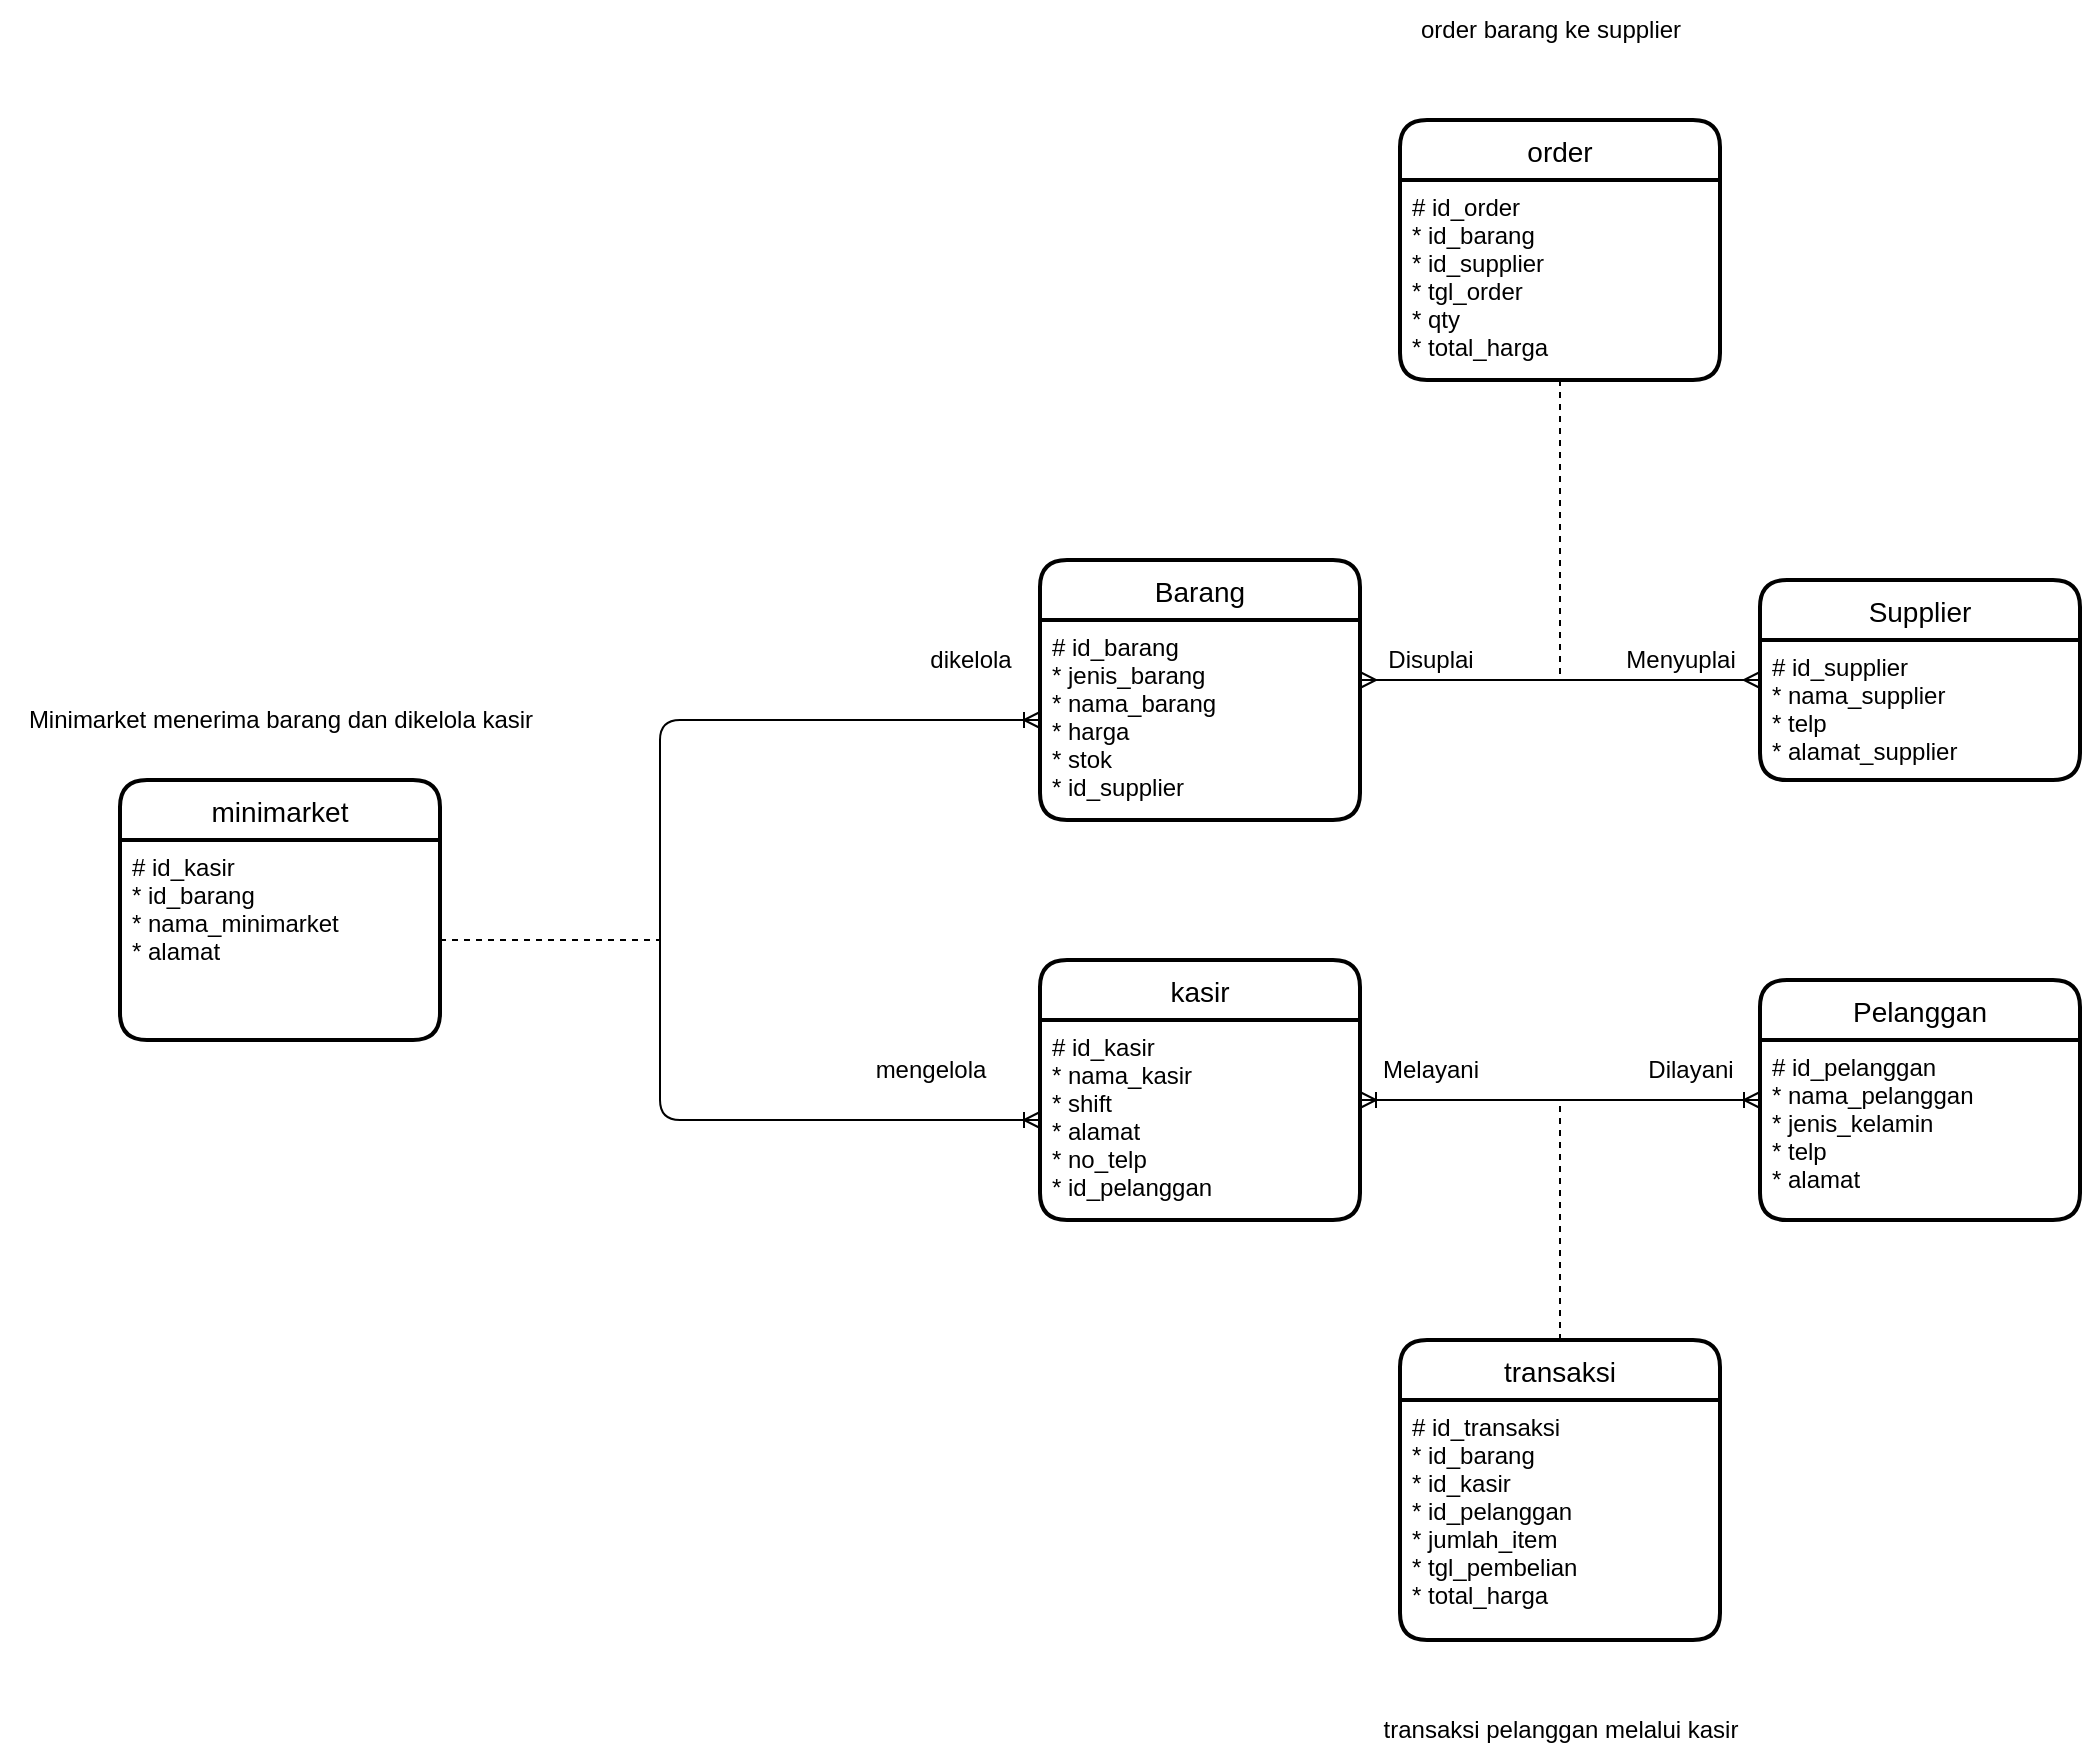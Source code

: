 <mxfile>
    <diagram id="x1DATHa0XeXhx51J9f8j" name="Page-1">
        <mxGraphModel dx="1831" dy="1219" grid="1" gridSize="10" guides="1" tooltips="1" connect="1" arrows="1" fold="1" page="0" pageScale="1" pageWidth="850" pageHeight="1100" background="none" math="0" shadow="0">
            <root>
                <mxCell id="0"/>
                <mxCell id="1" parent="0"/>
                <mxCell id="92" value="kasir" style="swimlane;childLayout=stackLayout;horizontal=1;startSize=30;horizontalStack=0;rounded=1;fontSize=14;fontStyle=0;strokeWidth=2;resizeParent=0;resizeLast=1;shadow=0;dashed=0;align=center;fontFamily=Helvetica;fontColor=default;" parent="1" vertex="1">
                    <mxGeometry x="320" y="260" width="160" height="130" as="geometry"/>
                </mxCell>
                <mxCell id="93" value="# id_kasir&#10;* nama_kasir&#10;* shift&#10;* alamat&#10;* no_telp&#10;* id_pelanggan" style="align=left;strokeColor=none;fillColor=none;spacingLeft=4;fontSize=12;verticalAlign=top;resizable=0;rotatable=0;part=1;fontFamily=Helvetica;fontColor=default;rounded=1;" parent="92" vertex="1">
                    <mxGeometry y="30" width="160" height="100" as="geometry"/>
                </mxCell>
                <mxCell id="94" value="Pelanggan" style="swimlane;childLayout=stackLayout;horizontal=1;startSize=30;horizontalStack=0;rounded=1;fontSize=14;fontStyle=0;strokeWidth=2;resizeParent=0;resizeLast=1;shadow=0;dashed=0;align=center;fontFamily=Helvetica;fontColor=default;" parent="1" vertex="1">
                    <mxGeometry x="680" y="270" width="160" height="120" as="geometry"/>
                </mxCell>
                <mxCell id="95" value="# id_pelanggan&#10;* nama_pelanggan&#10;* jenis_kelamin&#10;* telp&#10;* alamat" style="align=left;strokeColor=none;fillColor=none;spacingLeft=4;fontSize=12;verticalAlign=top;resizable=0;rotatable=0;part=1;fontFamily=Helvetica;fontColor=default;rounded=1;" parent="94" vertex="1">
                    <mxGeometry y="30" width="160" height="90" as="geometry"/>
                </mxCell>
                <mxCell id="105" value="" style="edgeStyle=orthogonalEdgeStyle;shape=connector;rounded=1;html=1;labelBackgroundColor=default;strokeColor=default;fontFamily=Helvetica;fontSize=11;fontColor=default;endArrow=ERoneToMany;endFill=0;startArrow=ERoneToMany;startFill=0;" parent="1" source="95" target="93" edge="1">
                    <mxGeometry relative="1" as="geometry">
                        <Array as="points">
                            <mxPoint x="580" y="330"/>
                            <mxPoint x="580" y="330"/>
                        </Array>
                    </mxGeometry>
                </mxCell>
                <mxCell id="109" value="Supplier" style="swimlane;childLayout=stackLayout;horizontal=1;startSize=30;horizontalStack=0;rounded=1;fontSize=14;fontStyle=0;strokeWidth=2;resizeParent=0;resizeLast=1;shadow=0;dashed=0;align=center;fontFamily=Helvetica;fontColor=default;" parent="1" vertex="1">
                    <mxGeometry x="680" y="70" width="160" height="100" as="geometry"/>
                </mxCell>
                <mxCell id="110" value="# id_supplier&#10;* nama_supplier&#10;* telp&#10;* alamat_supplier" style="align=left;strokeColor=none;fillColor=none;spacingLeft=4;fontSize=12;verticalAlign=top;resizable=0;rotatable=0;part=1;fontFamily=Helvetica;fontColor=default;rounded=1;" parent="109" vertex="1">
                    <mxGeometry y="30" width="160" height="70" as="geometry"/>
                </mxCell>
                <mxCell id="117" style="edgeStyle=orthogonalEdgeStyle;shape=connector;rounded=1;html=1;exitX=0.25;exitY=0;exitDx=0;exitDy=0;entryX=0.174;entryY=0;entryDx=0;entryDy=0;entryPerimeter=0;labelBackgroundColor=default;strokeColor=default;fontFamily=Helvetica;fontSize=11;fontColor=default;endArrow=none;endFill=0;" parent="109" source="110" target="110" edge="1">
                    <mxGeometry relative="1" as="geometry"/>
                </mxCell>
                <mxCell id="111" value="Barang" style="swimlane;childLayout=stackLayout;horizontal=1;startSize=30;horizontalStack=0;rounded=1;fontSize=14;fontStyle=0;strokeWidth=2;resizeParent=0;resizeLast=1;shadow=0;dashed=0;align=center;fontFamily=Helvetica;fontColor=default;" parent="1" vertex="1">
                    <mxGeometry x="320" y="60" width="160" height="130" as="geometry"/>
                </mxCell>
                <mxCell id="112" value="# id_barang&#10;* jenis_barang&#10;* nama_barang&#10;* harga&#10;* stok&#10;* id_supplier" style="align=left;strokeColor=none;fillColor=none;spacingLeft=4;fontSize=12;verticalAlign=top;resizable=0;rotatable=0;part=1;fontFamily=Helvetica;fontColor=default;rounded=1;" parent="111" vertex="1">
                    <mxGeometry y="30" width="160" height="100" as="geometry"/>
                </mxCell>
                <mxCell id="114" value="" style="edgeStyle=orthogonalEdgeStyle;shape=connector;rounded=1;html=1;labelBackgroundColor=default;strokeColor=default;fontFamily=Helvetica;fontSize=11;fontColor=default;endArrow=ERmany;endFill=0;startArrow=ERmany;startFill=0;" parent="1" source="112" target="110" edge="1">
                    <mxGeometry relative="1" as="geometry">
                        <Array as="points">
                            <mxPoint x="540" y="120"/>
                            <mxPoint x="540" y="120"/>
                        </Array>
                    </mxGeometry>
                </mxCell>
                <mxCell id="122" value="Menyuplai" style="text;html=1;align=center;verticalAlign=middle;resizable=0;points=[];autosize=1;strokeColor=none;fillColor=none;" parent="1" vertex="1">
                    <mxGeometry x="600" y="95" width="80" height="30" as="geometry"/>
                </mxCell>
                <mxCell id="123" value="Disuplai" style="text;html=1;align=center;verticalAlign=middle;resizable=0;points=[];autosize=1;strokeColor=none;fillColor=none;" parent="1" vertex="1">
                    <mxGeometry x="480" y="95" width="70" height="30" as="geometry"/>
                </mxCell>
                <mxCell id="125" value="Melayani" style="text;html=1;align=center;verticalAlign=middle;resizable=0;points=[];autosize=1;strokeColor=none;fillColor=none;" parent="1" vertex="1">
                    <mxGeometry x="480" y="300" width="70" height="30" as="geometry"/>
                </mxCell>
                <mxCell id="126" value="Dilayani" style="text;html=1;align=center;verticalAlign=middle;resizable=0;points=[];autosize=1;strokeColor=none;fillColor=none;" parent="1" vertex="1">
                    <mxGeometry x="610" y="300" width="70" height="30" as="geometry"/>
                </mxCell>
                <mxCell id="127" value="mengelola" style="text;html=1;align=center;verticalAlign=middle;resizable=0;points=[];autosize=1;strokeColor=none;fillColor=none;" parent="1" vertex="1">
                    <mxGeometry x="225" y="300" width="80" height="30" as="geometry"/>
                </mxCell>
                <mxCell id="128" value="dikelola" style="text;html=1;align=center;verticalAlign=middle;resizable=0;points=[];autosize=1;strokeColor=none;fillColor=none;" parent="1" vertex="1">
                    <mxGeometry x="255" y="95" width="60" height="30" as="geometry"/>
                </mxCell>
                <mxCell id="139" value="" style="edgeStyle=orthogonalEdgeStyle;shape=connector;rounded=1;html=1;labelBackgroundColor=default;strokeColor=default;fontFamily=Helvetica;fontSize=11;fontColor=default;startArrow=none;startFill=0;endArrow=none;endFill=0;dashed=1;" parent="1" source="131" edge="1">
                    <mxGeometry relative="1" as="geometry">
                        <mxPoint x="580" y="330" as="targetPoint"/>
                        <Array as="points">
                            <mxPoint x="580" y="330"/>
                        </Array>
                    </mxGeometry>
                </mxCell>
                <mxCell id="131" value="transaksi" style="swimlane;childLayout=stackLayout;horizontal=1;startSize=30;horizontalStack=0;rounded=1;fontSize=14;fontStyle=0;strokeWidth=2;resizeParent=0;resizeLast=1;shadow=0;dashed=0;align=center;fontFamily=Helvetica;fontColor=default;" parent="1" vertex="1">
                    <mxGeometry x="500" y="450" width="160" height="150" as="geometry"/>
                </mxCell>
                <mxCell id="132" value="# id_transaksi&#10;* id_barang&#10;* id_kasir&#10;* id_pelanggan&#10;* jumlah_item&#10;* tgl_pembelian&#10;* total_harga" style="align=left;strokeColor=none;fillColor=none;spacingLeft=4;fontSize=12;verticalAlign=top;resizable=0;rotatable=0;part=1;fontFamily=Helvetica;fontColor=default;rounded=1;" parent="131" vertex="1">
                    <mxGeometry y="30" width="160" height="120" as="geometry"/>
                </mxCell>
                <mxCell id="141" value="order" style="swimlane;childLayout=stackLayout;horizontal=1;startSize=30;horizontalStack=0;rounded=1;fontSize=14;fontStyle=0;strokeWidth=2;resizeParent=0;resizeLast=1;shadow=0;dashed=0;align=center;fontFamily=Helvetica;fontColor=default;" parent="1" vertex="1">
                    <mxGeometry x="500" y="-160" width="160" height="130" as="geometry"/>
                </mxCell>
                <mxCell id="142" value="# id_order&#10;* id_barang&#10;* id_supplier&#10;* tgl_order&#10;* qty&#10;* total_harga" style="align=left;strokeColor=none;fillColor=none;spacingLeft=4;fontSize=12;verticalAlign=top;resizable=0;rotatable=0;part=1;fontFamily=Helvetica;fontColor=default;rounded=1;" parent="141" vertex="1">
                    <mxGeometry y="30" width="160" height="100" as="geometry"/>
                </mxCell>
                <mxCell id="143" style="edgeStyle=none;html=1;endArrow=none;endFill=0;dashed=1;" parent="1" source="142" edge="1">
                    <mxGeometry relative="1" as="geometry">
                        <mxPoint x="580" y="120" as="targetPoint"/>
                    </mxGeometry>
                </mxCell>
                <mxCell id="144" style="edgeStyle=none;html=1;entryX=0;entryY=0.5;entryDx=0;entryDy=0;endArrow=ERoneToMany;endFill=0;startArrow=ERoneToMany;startFill=0;" parent="1" source="112" target="93" edge="1">
                    <mxGeometry relative="1" as="geometry">
                        <Array as="points">
                            <mxPoint x="130" y="140"/>
                            <mxPoint x="130" y="340"/>
                        </Array>
                    </mxGeometry>
                </mxCell>
                <mxCell id="145" value="minimarket" style="swimlane;childLayout=stackLayout;horizontal=1;startSize=30;horizontalStack=0;rounded=1;fontSize=14;fontStyle=0;strokeWidth=2;resizeParent=0;resizeLast=1;shadow=0;dashed=0;align=center;fontFamily=Helvetica;fontColor=default;" parent="1" vertex="1">
                    <mxGeometry x="-140" y="170" width="160" height="130" as="geometry"/>
                </mxCell>
                <mxCell id="146" value="# id_kasir&#10;* id_barang&#10;* nama_minimarket&#10;* alamat" style="align=left;strokeColor=none;fillColor=none;spacingLeft=4;fontSize=12;verticalAlign=top;resizable=0;rotatable=0;part=1;fontFamily=Helvetica;fontColor=default;rounded=1;" parent="145" vertex="1">
                    <mxGeometry y="30" width="160" height="100" as="geometry"/>
                </mxCell>
                <mxCell id="147" style="edgeStyle=none;html=1;endArrow=none;endFill=0;dashed=1;" parent="1" source="146" edge="1">
                    <mxGeometry relative="1" as="geometry">
                        <mxPoint x="130" y="250" as="targetPoint"/>
                    </mxGeometry>
                </mxCell>
                <mxCell id="148" value="order barang ke supplier" style="text;html=1;align=center;verticalAlign=middle;resizable=0;points=[];autosize=1;strokeColor=none;fillColor=none;" vertex="1" parent="1">
                    <mxGeometry x="500" y="-220" width="150" height="30" as="geometry"/>
                </mxCell>
                <mxCell id="149" value="transaksi pelanggan melalui kasir" style="text;html=1;align=center;verticalAlign=middle;resizable=0;points=[];autosize=1;strokeColor=none;fillColor=none;" vertex="1" parent="1">
                    <mxGeometry x="480" y="630" width="200" height="30" as="geometry"/>
                </mxCell>
                <mxCell id="152" value="Minimarket menerima barang dan dikelola kasir" style="text;html=1;align=center;verticalAlign=middle;resizable=0;points=[];autosize=1;strokeColor=none;fillColor=none;" vertex="1" parent="1">
                    <mxGeometry x="-200" y="125" width="280" height="30" as="geometry"/>
                </mxCell>
            </root>
        </mxGraphModel>
    </diagram>
</mxfile>
